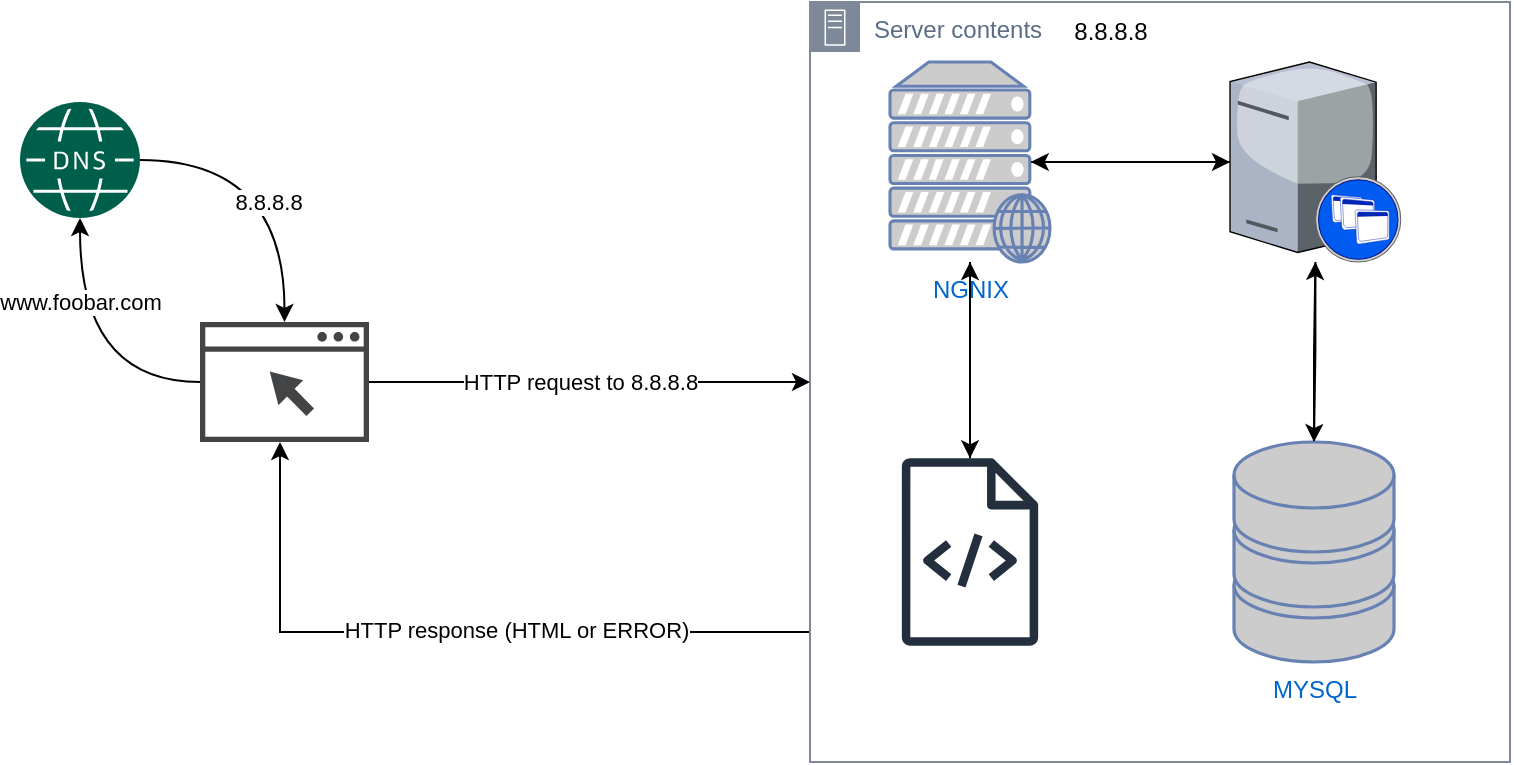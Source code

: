 <mxfile version="24.7.2" type="github">
  <diagram name="Page-1" id="JBKEfm_sHdzwt6imvYRR">
    <mxGraphModel dx="1114" dy="577" grid="1" gridSize="10" guides="1" tooltips="1" connect="1" arrows="1" fold="1" page="1" pageScale="1" pageWidth="850" pageHeight="1100" math="0" shadow="0">
      <root>
        <mxCell id="0" />
        <mxCell id="1" parent="0" />
        <mxCell id="N1mDc-vrhkv9pbBtjPSy-51" style="edgeStyle=orthogonalEdgeStyle;rounded=0;orthogonalLoop=1;jettySize=auto;html=1;exitX=0;exitY=0.75;exitDx=0;exitDy=0;" edge="1" parent="1" source="N1mDc-vrhkv9pbBtjPSy-9" target="N1mDc-vrhkv9pbBtjPSy-36">
          <mxGeometry relative="1" as="geometry">
            <mxPoint x="170" y="450" as="targetPoint" />
            <Array as="points">
              <mxPoint x="170" y="525" />
            </Array>
          </mxGeometry>
        </mxCell>
        <mxCell id="N1mDc-vrhkv9pbBtjPSy-54" value="HTTP response (HTML or ERROR)" style="edgeLabel;html=1;align=center;verticalAlign=middle;resizable=0;points=[];" vertex="1" connectable="0" parent="N1mDc-vrhkv9pbBtjPSy-51">
          <mxGeometry x="-0.089" y="2" relative="1" as="geometry">
            <mxPoint y="-3" as="offset" />
          </mxGeometry>
        </mxCell>
        <mxCell id="N1mDc-vrhkv9pbBtjPSy-9" value="Server contents" style="points=[[0,0],[0.25,0],[0.5,0],[0.75,0],[1,0],[1,0.25],[1,0.5],[1,0.75],[1,1],[0.75,1],[0.5,1],[0.25,1],[0,1],[0,0.75],[0,0.5],[0,0.25]];outlineConnect=0;gradientColor=none;html=1;whiteSpace=wrap;fontSize=12;fontStyle=0;container=1;pointerEvents=0;collapsible=0;recursiveResize=0;shape=mxgraph.aws4.group;grIcon=mxgraph.aws4.group_on_premise;strokeColor=#7D8998;fillColor=none;verticalAlign=top;align=left;spacingLeft=30;fontColor=#5A6C86;dashed=0;" vertex="1" parent="1">
          <mxGeometry x="435" y="210" width="350" height="380" as="geometry" />
        </mxCell>
        <mxCell id="N1mDc-vrhkv9pbBtjPSy-15" style="edgeStyle=orthogonalEdgeStyle;rounded=0;orthogonalLoop=1;jettySize=auto;html=1;exitX=0.88;exitY=0.5;exitDx=0;exitDy=0;exitPerimeter=0;" edge="1" parent="N1mDc-vrhkv9pbBtjPSy-9" source="N1mDc-vrhkv9pbBtjPSy-8" target="N1mDc-vrhkv9pbBtjPSy-11">
          <mxGeometry relative="1" as="geometry" />
        </mxCell>
        <mxCell id="N1mDc-vrhkv9pbBtjPSy-8" value="NGNIX" style="fontColor=#0066CC;verticalAlign=top;verticalLabelPosition=bottom;labelPosition=center;align=center;html=1;outlineConnect=0;fillColor=#CCCCCC;strokeColor=#6881B3;gradientColor=none;gradientDirection=north;strokeWidth=2;shape=mxgraph.networks.web_server;" vertex="1" parent="N1mDc-vrhkv9pbBtjPSy-9">
          <mxGeometry x="40" y="30" width="80" height="100" as="geometry" />
        </mxCell>
        <mxCell id="N1mDc-vrhkv9pbBtjPSy-17" style="edgeStyle=orthogonalEdgeStyle;rounded=0;orthogonalLoop=1;jettySize=auto;html=1;" edge="1" parent="N1mDc-vrhkv9pbBtjPSy-9" source="N1mDc-vrhkv9pbBtjPSy-7" target="N1mDc-vrhkv9pbBtjPSy-11">
          <mxGeometry relative="1" as="geometry" />
        </mxCell>
        <mxCell id="N1mDc-vrhkv9pbBtjPSy-7" value="MYSQL" style="fontColor=#0066CC;verticalAlign=top;verticalLabelPosition=bottom;labelPosition=center;align=center;html=1;outlineConnect=0;fillColor=#CCCCCC;strokeColor=#6881B3;gradientColor=none;gradientDirection=north;strokeWidth=2;shape=mxgraph.networks.storage;" vertex="1" parent="N1mDc-vrhkv9pbBtjPSy-9">
          <mxGeometry x="212" y="220" width="80" height="110" as="geometry" />
        </mxCell>
        <mxCell id="N1mDc-vrhkv9pbBtjPSy-11" value="" style="verticalLabelPosition=bottom;sketch=0;aspect=fixed;html=1;verticalAlign=top;strokeColor=none;align=center;outlineConnect=0;shape=mxgraph.citrix.xenapp_server;" vertex="1" parent="N1mDc-vrhkv9pbBtjPSy-9">
          <mxGeometry x="210" y="30" width="85.39" height="100" as="geometry" />
        </mxCell>
        <mxCell id="N1mDc-vrhkv9pbBtjPSy-16" style="edgeStyle=orthogonalEdgeStyle;rounded=0;orthogonalLoop=1;jettySize=auto;html=1;entryX=0.88;entryY=0.5;entryDx=0;entryDy=0;entryPerimeter=0;" edge="1" parent="N1mDc-vrhkv9pbBtjPSy-9" source="N1mDc-vrhkv9pbBtjPSy-11" target="N1mDc-vrhkv9pbBtjPSy-8">
          <mxGeometry relative="1" as="geometry" />
        </mxCell>
        <mxCell id="N1mDc-vrhkv9pbBtjPSy-18" style="edgeStyle=orthogonalEdgeStyle;rounded=0;orthogonalLoop=1;jettySize=auto;html=1;entryX=0.5;entryY=0;entryDx=0;entryDy=0;entryPerimeter=0;" edge="1" parent="N1mDc-vrhkv9pbBtjPSy-9" source="N1mDc-vrhkv9pbBtjPSy-11" target="N1mDc-vrhkv9pbBtjPSy-7">
          <mxGeometry relative="1" as="geometry" />
        </mxCell>
        <mxCell id="N1mDc-vrhkv9pbBtjPSy-20" style="edgeStyle=orthogonalEdgeStyle;rounded=0;orthogonalLoop=1;jettySize=auto;html=1;" edge="1" parent="N1mDc-vrhkv9pbBtjPSy-9" source="N1mDc-vrhkv9pbBtjPSy-34" target="N1mDc-vrhkv9pbBtjPSy-8">
          <mxGeometry relative="1" as="geometry">
            <mxPoint x="126.6" y="230" as="sourcePoint" />
          </mxGeometry>
        </mxCell>
        <mxCell id="N1mDc-vrhkv9pbBtjPSy-34" value="" style="sketch=0;outlineConnect=0;fontColor=#232F3E;gradientColor=none;fillColor=#232F3D;strokeColor=none;dashed=0;verticalLabelPosition=bottom;verticalAlign=top;align=center;html=1;fontSize=12;fontStyle=0;aspect=fixed;pointerEvents=1;shape=mxgraph.aws4.source_code;" vertex="1" parent="N1mDc-vrhkv9pbBtjPSy-9">
          <mxGeometry x="45.75" y="228.13" width="68.5" height="93.74" as="geometry" />
        </mxCell>
        <mxCell id="N1mDc-vrhkv9pbBtjPSy-21" style="edgeStyle=orthogonalEdgeStyle;rounded=0;orthogonalLoop=1;jettySize=auto;html=1;entryX=0.5;entryY=0;entryDx=0;entryDy=0;" edge="1" parent="N1mDc-vrhkv9pbBtjPSy-9" source="N1mDc-vrhkv9pbBtjPSy-8" target="N1mDc-vrhkv9pbBtjPSy-34">
          <mxGeometry relative="1" as="geometry">
            <mxPoint x="80" y="220" as="targetPoint" />
          </mxGeometry>
        </mxCell>
        <mxCell id="N1mDc-vrhkv9pbBtjPSy-52" value="8.8.8.8" style="text;html=1;align=center;verticalAlign=middle;resizable=0;points=[];autosize=1;strokeColor=none;fillColor=none;" vertex="1" parent="N1mDc-vrhkv9pbBtjPSy-9">
          <mxGeometry x="120" width="60" height="30" as="geometry" />
        </mxCell>
        <mxCell id="N1mDc-vrhkv9pbBtjPSy-42" style="edgeStyle=orthogonalEdgeStyle;rounded=0;orthogonalLoop=1;jettySize=auto;html=1;curved=1;" edge="1" parent="1" source="N1mDc-vrhkv9pbBtjPSy-36" target="N1mDc-vrhkv9pbBtjPSy-37">
          <mxGeometry relative="1" as="geometry" />
        </mxCell>
        <mxCell id="N1mDc-vrhkv9pbBtjPSy-46" value="www.foobar.com" style="edgeLabel;html=1;align=center;verticalAlign=middle;resizable=0;points=[];" vertex="1" connectable="0" parent="N1mDc-vrhkv9pbBtjPSy-42">
          <mxGeometry x="0.212" y="-10" relative="1" as="geometry">
            <mxPoint x="-10" y="-14" as="offset" />
          </mxGeometry>
        </mxCell>
        <mxCell id="N1mDc-vrhkv9pbBtjPSy-50" style="rounded=0;orthogonalLoop=1;jettySize=auto;html=1;" edge="1" parent="1" source="N1mDc-vrhkv9pbBtjPSy-36" target="N1mDc-vrhkv9pbBtjPSy-9">
          <mxGeometry relative="1" as="geometry" />
        </mxCell>
        <mxCell id="N1mDc-vrhkv9pbBtjPSy-53" value="HTTP request to 8.8.8.8" style="edgeLabel;html=1;align=center;verticalAlign=middle;resizable=0;points=[];" vertex="1" connectable="0" parent="N1mDc-vrhkv9pbBtjPSy-50">
          <mxGeometry x="0.363" y="2" relative="1" as="geometry">
            <mxPoint x="-45" y="2" as="offset" />
          </mxGeometry>
        </mxCell>
        <mxCell id="N1mDc-vrhkv9pbBtjPSy-36" value="" style="sketch=0;pointerEvents=1;shadow=0;dashed=0;html=1;strokeColor=none;fillColor=#434445;aspect=fixed;labelPosition=center;verticalLabelPosition=bottom;verticalAlign=top;align=center;outlineConnect=0;shape=mxgraph.vvd.web_browser;" vertex="1" parent="1">
          <mxGeometry x="130" y="370" width="84.5" height="60" as="geometry" />
        </mxCell>
        <mxCell id="N1mDc-vrhkv9pbBtjPSy-40" style="edgeStyle=orthogonalEdgeStyle;rounded=0;orthogonalLoop=1;jettySize=auto;html=1;curved=1;" edge="1" parent="1" source="N1mDc-vrhkv9pbBtjPSy-37" target="N1mDc-vrhkv9pbBtjPSy-36">
          <mxGeometry relative="1" as="geometry" />
        </mxCell>
        <mxCell id="N1mDc-vrhkv9pbBtjPSy-45" value="8.8.8.8" style="edgeLabel;html=1;align=center;verticalAlign=middle;resizable=0;points=[];" vertex="1" connectable="0" parent="N1mDc-vrhkv9pbBtjPSy-40">
          <mxGeometry x="-0.33" y="-9" relative="1" as="geometry">
            <mxPoint x="12" y="12" as="offset" />
          </mxGeometry>
        </mxCell>
        <mxCell id="N1mDc-vrhkv9pbBtjPSy-37" value="" style="sketch=0;pointerEvents=1;shadow=0;dashed=0;html=1;strokeColor=none;fillColor=#005F4B;labelPosition=center;verticalLabelPosition=bottom;verticalAlign=top;align=center;outlineConnect=0;shape=mxgraph.veeam2.dns;" vertex="1" parent="1">
          <mxGeometry x="40" y="260" width="60" height="58" as="geometry" />
        </mxCell>
      </root>
    </mxGraphModel>
  </diagram>
</mxfile>
